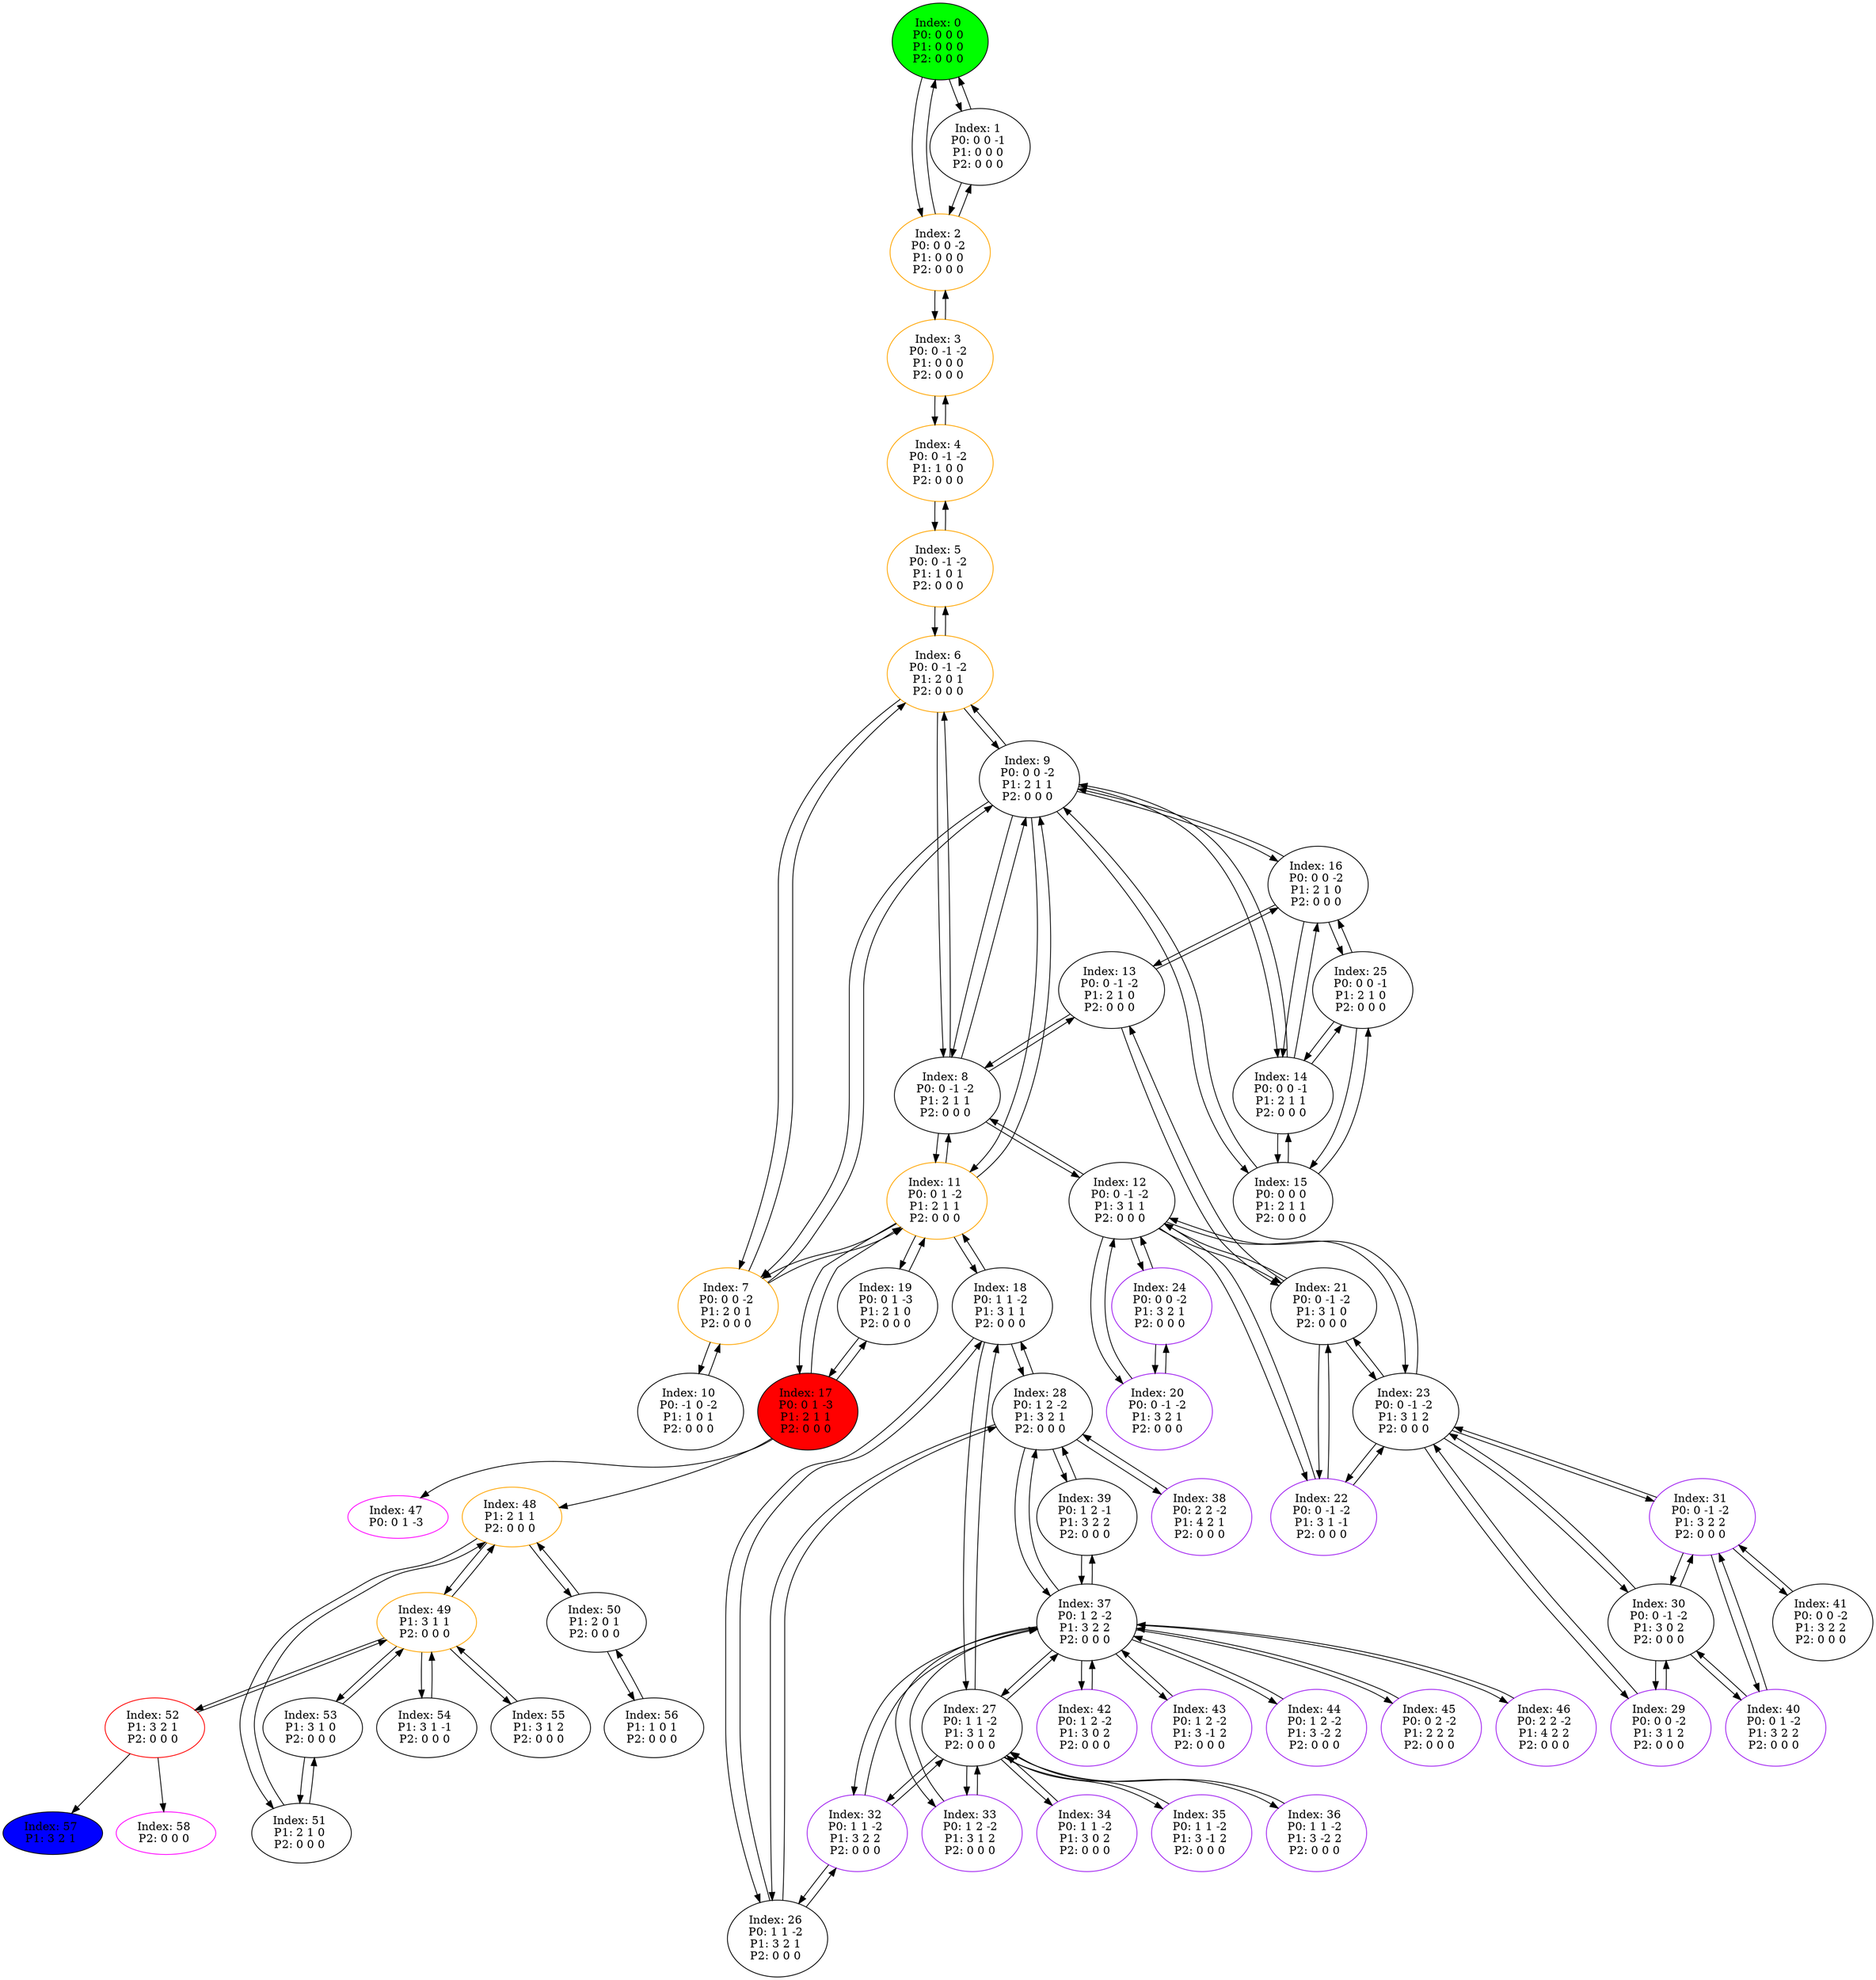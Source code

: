 digraph G {
color = "black"
0[label = "Index: 0 
P0: 0 0 0 
P1: 0 0 0 
P2: 0 0 0 
", style="filled", fillcolor = "green"]
1[label = "Index: 1 
P0: 0 0 -1 
P1: 0 0 0 
P2: 0 0 0 
"]
2[label = "Index: 2 
P0: 0 0 -2 
P1: 0 0 0 
P2: 0 0 0 
", color = "orange"]
3[label = "Index: 3 
P0: 0 -1 -2 
P1: 0 0 0 
P2: 0 0 0 
", color = "orange"]
4[label = "Index: 4 
P0: 0 -1 -2 
P1: 1 0 0 
P2: 0 0 0 
", color = "orange"]
5[label = "Index: 5 
P0: 0 -1 -2 
P1: 1 0 1 
P2: 0 0 0 
", color = "orange"]
6[label = "Index: 6 
P0: 0 -1 -2 
P1: 2 0 1 
P2: 0 0 0 
", color = "orange"]
7[label = "Index: 7 
P0: 0 0 -2 
P1: 2 0 1 
P2: 0 0 0 
", color = "orange"]
8[label = "Index: 8 
P0: 0 -1 -2 
P1: 2 1 1 
P2: 0 0 0 
"]
9[label = "Index: 9 
P0: 0 0 -2 
P1: 2 1 1 
P2: 0 0 0 
"]
10[label = "Index: 10 
P0: -1 0 -2 
P1: 1 0 1 
P2: 0 0 0 
"]
11[label = "Index: 11 
P0: 0 1 -2 
P1: 2 1 1 
P2: 0 0 0 
", color = "orange"]
12[label = "Index: 12 
P0: 0 -1 -2 
P1: 3 1 1 
P2: 0 0 0 
"]
13[label = "Index: 13 
P0: 0 -1 -2 
P1: 2 1 0 
P2: 0 0 0 
"]
14[label = "Index: 14 
P0: 0 0 -1 
P1: 2 1 1 
P2: 0 0 0 
"]
15[label = "Index: 15 
P0: 0 0 0 
P1: 2 1 1 
P2: 0 0 0 
"]
16[label = "Index: 16 
P0: 0 0 -2 
P1: 2 1 0 
P2: 0 0 0 
"]
17[label = "Index: 17 
P0: 0 1 -3 
P1: 2 1 1 
P2: 0 0 0 
", style="filled", fillcolor = "red"]
18[label = "Index: 18 
P0: 1 1 -2 
P1: 3 1 1 
P2: 0 0 0 
"]
19[label = "Index: 19 
P0: 0 1 -3 
P1: 2 1 0 
P2: 0 0 0 
"]
20[label = "Index: 20 
P0: 0 -1 -2 
P1: 3 2 1 
P2: 0 0 0 
", color = "purple"]
21[label = "Index: 21 
P0: 0 -1 -2 
P1: 3 1 0 
P2: 0 0 0 
"]
22[label = "Index: 22 
P0: 0 -1 -2 
P1: 3 1 -1 
P2: 0 0 0 
", color = "purple"]
23[label = "Index: 23 
P0: 0 -1 -2 
P1: 3 1 2 
P2: 0 0 0 
"]
24[label = "Index: 24 
P0: 0 0 -2 
P1: 3 2 1 
P2: 0 0 0 
", color = "purple"]
25[label = "Index: 25 
P0: 0 0 -1 
P1: 2 1 0 
P2: 0 0 0 
"]
26[label = "Index: 26 
P0: 1 1 -2 
P1: 3 2 1 
P2: 0 0 0 
"]
27[label = "Index: 27 
P0: 1 1 -2 
P1: 3 1 2 
P2: 0 0 0 
"]
28[label = "Index: 28 
P0: 1 2 -2 
P1: 3 2 1 
P2: 0 0 0 
"]
29[label = "Index: 29 
P0: 0 0 -2 
P1: 3 1 2 
P2: 0 0 0 
", color = "purple"]
30[label = "Index: 30 
P0: 0 -1 -2 
P1: 3 0 2 
P2: 0 0 0 
"]
31[label = "Index: 31 
P0: 0 -1 -2 
P1: 3 2 2 
P2: 0 0 0 
", color = "purple"]
32[label = "Index: 32 
P0: 1 1 -2 
P1: 3 2 2 
P2: 0 0 0 
", color = "purple"]
33[label = "Index: 33 
P0: 1 2 -2 
P1: 3 1 2 
P2: 0 0 0 
", color = "purple"]
34[label = "Index: 34 
P0: 1 1 -2 
P1: 3 0 2 
P2: 0 0 0 
", color = "purple"]
35[label = "Index: 35 
P0: 1 1 -2 
P1: 3 -1 2 
P2: 0 0 0 
", color = "purple"]
36[label = "Index: 36 
P0: 1 1 -2 
P1: 3 -2 2 
P2: 0 0 0 
", color = "purple"]
37[label = "Index: 37 
P0: 1 2 -2 
P1: 3 2 2 
P2: 0 0 0 
"]
38[label = "Index: 38 
P0: 2 2 -2 
P1: 4 2 1 
P2: 0 0 0 
", color = "purple"]
39[label = "Index: 39 
P0: 1 2 -1 
P1: 3 2 2 
P2: 0 0 0 
"]
40[label = "Index: 40 
P0: 0 1 -2 
P1: 3 2 2 
P2: 0 0 0 
", color = "purple"]
41[label = "Index: 41 
P0: 0 0 -2 
P1: 3 2 2 
P2: 0 0 0 
"]
42[label = "Index: 42 
P0: 1 2 -2 
P1: 3 0 2 
P2: 0 0 0 
", color = "purple"]
43[label = "Index: 43 
P0: 1 2 -2 
P1: 3 -1 2 
P2: 0 0 0 
", color = "purple"]
44[label = "Index: 44 
P0: 1 2 -2 
P1: 3 -2 2 
P2: 0 0 0 
", color = "purple"]
45[label = "Index: 45 
P0: 0 2 -2 
P1: 2 2 2 
P2: 0 0 0 
", color = "purple"]
46[label = "Index: 46 
P0: 2 2 -2 
P1: 4 2 2 
P2: 0 0 0 
", color = "purple"]
47[label = "Index: 47 
P0: 0 1 -3 
", color = "fuchsia"]
48[label = "Index: 48 
P1: 2 1 1 
P2: 0 0 0 
", color = "orange"]
49[label = "Index: 49 
P1: 3 1 1 
P2: 0 0 0 
", color = "orange"]
50[label = "Index: 50 
P1: 2 0 1 
P2: 0 0 0 
"]
51[label = "Index: 51 
P1: 2 1 0 
P2: 0 0 0 
"]
52[label = "Index: 52 
P1: 3 2 1 
P2: 0 0 0 
", color = "red"]
53[label = "Index: 53 
P1: 3 1 0 
P2: 0 0 0 
"]
54[label = "Index: 54 
P1: 3 1 -1 
P2: 0 0 0 
"]
55[label = "Index: 55 
P1: 3 1 2 
P2: 0 0 0 
"]
56[label = "Index: 56 
P1: 1 0 1 
P2: 0 0 0 
"]
57[label = "Index: 57 
P1: 3 2 1 
", style="filled", fillcolor = "blue"]
58[label = "Index: 58 
P2: 0 0 0 
", color = "fuchsia"]
0 -> 1
0 -> 2

1 -> 0
1 -> 2

2 -> 0
2 -> 1
2 -> 3

3 -> 2
3 -> 4

4 -> 3
4 -> 5

5 -> 4
5 -> 6

6 -> 5
6 -> 7
6 -> 8
6 -> 9

7 -> 6
7 -> 9
7 -> 10
7 -> 11

8 -> 6
8 -> 9
8 -> 11
8 -> 12
8 -> 13

9 -> 6
9 -> 7
9 -> 8
9 -> 11
9 -> 14
9 -> 15
9 -> 16

10 -> 7

11 -> 7
11 -> 8
11 -> 9
11 -> 17
11 -> 18
11 -> 19

12 -> 8
12 -> 20
12 -> 21
12 -> 22
12 -> 23
12 -> 24

13 -> 8
13 -> 16
13 -> 21

14 -> 9
14 -> 15
14 -> 25
14 -> 16

15 -> 9
15 -> 14
15 -> 25

16 -> 9
16 -> 13
16 -> 14
16 -> 25

17 -> 11
17 -> 19
17 -> 48
17 -> 47

18 -> 11
18 -> 26
18 -> 27
18 -> 28

19 -> 11
19 -> 17

20 -> 12
20 -> 24

21 -> 12
21 -> 13
21 -> 22
21 -> 23

22 -> 12
22 -> 21
22 -> 23

23 -> 12
23 -> 21
23 -> 29
23 -> 30
23 -> 31
23 -> 22

24 -> 12
24 -> 20

25 -> 14
25 -> 15
25 -> 16

26 -> 18
26 -> 28
26 -> 32

27 -> 18
27 -> 33
27 -> 34
27 -> 35
27 -> 36
27 -> 32
27 -> 37

28 -> 18
28 -> 26
28 -> 37
28 -> 38
28 -> 39

29 -> 23
29 -> 30

30 -> 23
30 -> 31
30 -> 29
30 -> 40

31 -> 23
31 -> 30
31 -> 41
31 -> 40

32 -> 26
32 -> 27
32 -> 37

33 -> 27
33 -> 37

34 -> 27

35 -> 27

36 -> 27

37 -> 27
37 -> 28
37 -> 32
37 -> 39
37 -> 33
37 -> 42
37 -> 43
37 -> 44
37 -> 45
37 -> 46

38 -> 28

39 -> 28
39 -> 37

40 -> 30
40 -> 31

41 -> 31

42 -> 37

43 -> 37

44 -> 37

45 -> 37

46 -> 37

48 -> 49
48 -> 50
48 -> 51

49 -> 48
49 -> 52
49 -> 53
49 -> 54
49 -> 55

50 -> 48
50 -> 56

51 -> 48
51 -> 53

52 -> 49
52 -> 58
52 -> 57

53 -> 49
53 -> 51

54 -> 49

55 -> 49

56 -> 50

}
